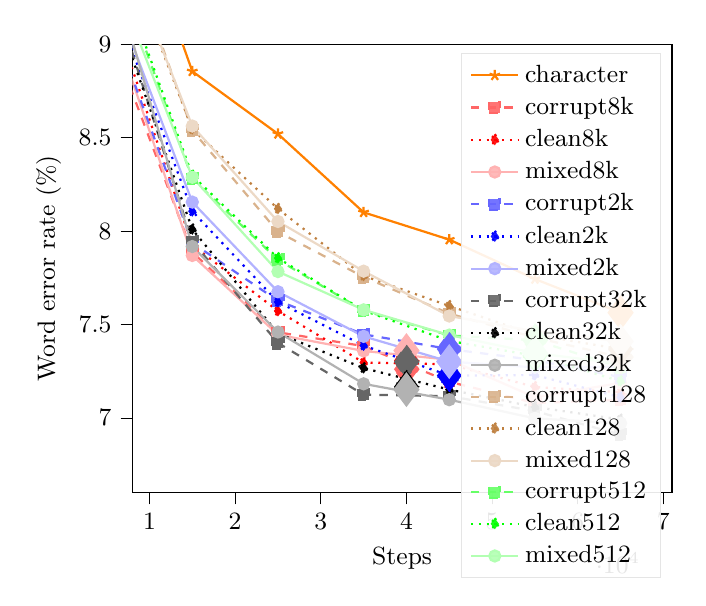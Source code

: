 
\begin{tikzpicture}
\small

\begin{axis}[
legend cell align={left},
legend style={fill opacity=0.9, draw opacity=1, text opacity=1, draw=white!90.0!black},
tick align=outside,
tick pos=left,
x grid style={white!69.02!black},
xlabel={Steps},
xmin=8000, xmax=71000,
xtick style={color=black},
y grid style={white!69.02!black},
ylabel={Word error rate (\%)},
ymin=6.6, ymax=9,
ytick style={color=black}
]



\addplot [thick,orange!100,mark=star]
table {
5000 010.149
15000 008.855
25000 008.520
35000 008.100
45000 007.954
55000 007.743
65000 007.563
};
\addlegendentry{character}
\addplot [thick,red!60,dashed,mark=square*]
table {
5000 009.105
15000 007.887
25000 007.458
35000 007.384
45000 007.193
55000 007.079
65000 007.097
};
\addlegendentry{corrupt8k}
\addplot [thick,red!100,dotted,mark=diamond*]
table {
5000 009.270
15000 007.925
25000 007.572
35000 007.296
45000 007.287
55000 007.165
65000 007.137
};
\addlegendentry{clean8k}
\addplot [thick,red!30,solid,mark=*]
table {
5000 009.203
15000 007.869
25000 007.445
35000 007.358
45000 007.311
55000 007.110
65000 007.187
};
\addlegendentry{mixed8k}
\addplot [thick,blue!60,dashed,mark=square*]
table {
5000 009.201
15000 007.936
25000 007.627
35000 007.447
45000 007.368
55000 007.309
65000 007.218
};
\addlegendentry{corrupt2k}
\addplot [thick,blue!100,dotted,mark=diamond*]
table {
5000 009.329
15000 008.106
25000 007.620
35000 007.387
45000 007.226
55000 007.229
65000 007.110
};
\addlegendentry{clean2k}
\addplot [thick,blue!30,solid,mark=*]
table {
5000 009.362
15000 008.155
25000 007.675
35000 007.436
45000 007.301
55000 007.270
65000 007.273
};
\addlegendentry{mixed2k}
\addplot [thick,black!60,dashed,mark=square*]
table {
5000 009.386
15000 007.944
25000 007.401
35000 007.124
45000 007.116
55000 007.036
65000 006.910
};
\addlegendentry{corrupt32k}
\addplot [thick,black!100,dotted,mark=diamond*]
table {
5000 009.316
15000 008.009
25000 007.452
35000 007.266
45000 007.151
55000 007.058
65000 006.991
};
\addlegendentry{clean32k}
\addplot [thick,black!30,solid,mark=*]
table {
5000 009.490
15000 007.917
25000 007.459
35000 007.182
45000 007.097
55000 006.997
65000 006.971
};
\addlegendentry{mixed32k}
\addplot [thick,brown!60,dashed,mark=square*]
table {
5000 009.817
15000 008.539
25000 007.996
35000 007.754
45000 007.558
55000 007.430
65000 007.325
};
\addlegendentry{corrupt128}
\addplot [thick,brown!100,dotted,mark=diamond*]
table {
5000 009.740
15000 008.546
25000 008.119
35000 007.760
45000 007.599
55000 007.444
65000 007.368
};
\addlegendentry{clean128}
\addplot [thick,brown!30,solid,mark=*]
table {
5000 009.736
15000 008.562
25000 008.051
35000 007.785
45000 007.545
55000 007.463
65000 007.409
};
\addlegendentry{mixed128}
\addplot [thick,green!60,dashed,mark=square*]
table {
5000 009.551
15000 008.280
25000 007.846
35000 007.574
45000 007.441
55000 007.415
65000 007.271
};
\addlegendentry{corrupt512}
\addplot [thick,green!100,dotted,mark=diamond*]
table {
5000 009.574
15000 008.297
25000 007.855
35000 007.574
45000 007.412
55000 007.332
65000 007.196
};
\addlegendentry{clean512}
\addplot [thick,green!30,solid,mark=*]
table {
5000 009.462
15000 008.288
25000 007.783
35000 007.578
45000 007.443
55000 007.347
65000 007.289
};
\addlegendentry{mixed512}
\addplot[mark options={scale=3},orange!100,mark=star, mark=diamond*, only marks] coordinates {(65000,007.563)}; \addplot[mark options={scale=3},red!60,dashed,mark=square*, mark=diamond*, only marks] coordinates {(40000,007.260)}; \addplot[mark options={scale=3},red!100,dotted,mark=diamond*, mark=diamond*, only marks] coordinates {(40000,007.306)}; \addplot[mark options={scale=3},red!30,solid,mark=*, mark=diamond*, only marks] coordinates {(40000,007.360)}; \addplot[mark options={scale=3},blue!60,dashed,mark=square*, mark=diamond*, only marks] coordinates {(45000,007.368)}; \addplot[mark options={scale=3},blue!100,dotted,mark=diamond*, mark=diamond*, only marks] coordinates {(45000,007.226)}; \addplot[mark options={scale=3},blue!30,solid,mark=*, mark=diamond*, only marks] coordinates {(45000,007.301)}; \addplot[mark options={scale=3},black!60,dashed,mark=square*, mark=diamond*, only marks] coordinates {(40000,007.300)}; \addplot[mark options={scale=3},black!100,dotted,mark=diamond*, mark=diamond*, only marks] coordinates {(40000,007.166)}; \addplot[mark options={scale=3},black!30,solid,mark=*, mark=diamond*, only marks] coordinates {(40000,007.151)}; \addplot[mark options={scale=3},brown!60,dashed,mark=square*, mark=diamond*, only marks] coordinates {(65000,007.325)}; \addplot[mark options={scale=3},brown!100,dotted,mark=diamond*, mark=diamond*, only marks] coordinates {(65000,007.368)}; \addplot[mark options={scale=3},brown!30,solid,mark=*, mark=diamond*, only marks] coordinates {(65000,007.409)}; \addplot[mark options={scale=3},green!60,dashed,mark=square*, mark=diamond*, only marks] coordinates {(55000,007.415)}; \addplot[mark options={scale=3},green!100,dotted,mark=diamond*, mark=diamond*, only marks] coordinates {(55000,007.332)}; \addplot[mark options={scale=3},green!30,solid,mark=*, mark=diamond*, only marks] coordinates {(55000,007.347)};

\end{axis}

\end{tikzpicture}
